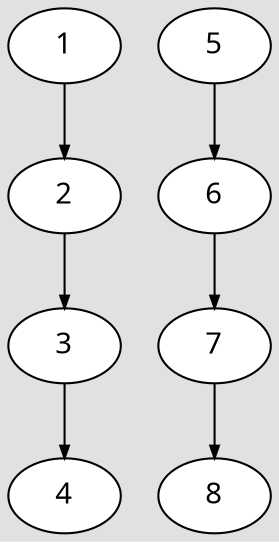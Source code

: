 digraph g{
  compound=true;
  splines=true;
  K=2; //fdp specific
//  rankdir="LR";
  bgcolor="#e1e1e1";
  node [fontname="Sawasdee", style="filled",fillcolor="white"]
  edge [color="black", minlen="1.3", arrowsize="0.6"]
  subgraph Human{
  label="Human";
  bgcolor="#f1f1f1";
1 -> 2 -> 3 -> 4;
}

subgraph Machine{
  label="Machine";
  bgcolor="#f1f1f1";
5 -> 6 -> 7 -> 8;
}

}


